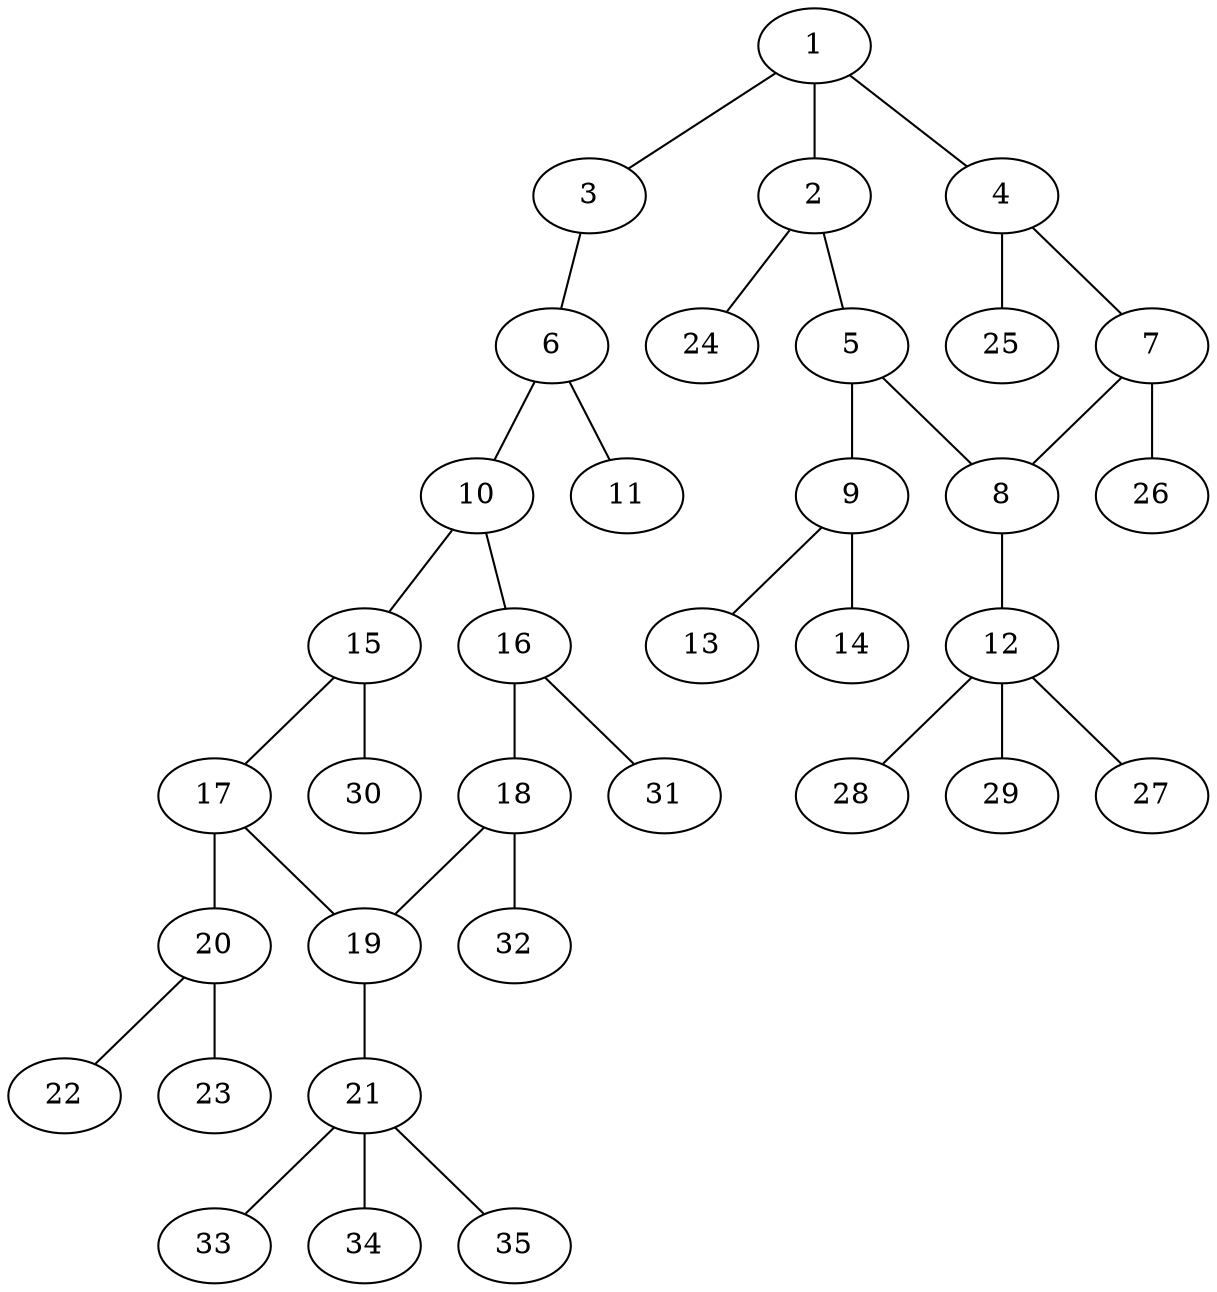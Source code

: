 graph molecule_1957 {
	1	 [chem=C];
	2	 [chem=C];
	1 -- 2	 [valence=2];
	3	 [chem=N];
	1 -- 3	 [valence=1];
	4	 [chem=C];
	1 -- 4	 [valence=1];
	5	 [chem=C];
	2 -- 5	 [valence=1];
	24	 [chem=H];
	2 -- 24	 [valence=1];
	6	 [chem=N];
	3 -- 6	 [valence=2];
	7	 [chem=C];
	4 -- 7	 [valence=2];
	25	 [chem=H];
	4 -- 25	 [valence=1];
	8	 [chem=C];
	5 -- 8	 [valence=2];
	9	 [chem=N];
	5 -- 9	 [valence=1];
	10	 [chem=C];
	6 -- 10	 [valence=1];
	11	 [chem=O];
	6 -- 11	 [valence=1];
	7 -- 8	 [valence=1];
	26	 [chem=H];
	7 -- 26	 [valence=1];
	12	 [chem=C];
	8 -- 12	 [valence=1];
	13	 [chem=O];
	9 -- 13	 [valence=2];
	14	 [chem=O];
	9 -- 14	 [valence=1];
	15	 [chem=C];
	10 -- 15	 [valence=2];
	16	 [chem=C];
	10 -- 16	 [valence=1];
	27	 [chem=H];
	12 -- 27	 [valence=1];
	28	 [chem=H];
	12 -- 28	 [valence=1];
	29	 [chem=H];
	12 -- 29	 [valence=1];
	17	 [chem=C];
	15 -- 17	 [valence=1];
	30	 [chem=H];
	15 -- 30	 [valence=1];
	18	 [chem=C];
	16 -- 18	 [valence=2];
	31	 [chem=H];
	16 -- 31	 [valence=1];
	19	 [chem=C];
	17 -- 19	 [valence=2];
	20	 [chem=N];
	17 -- 20	 [valence=1];
	18 -- 19	 [valence=1];
	32	 [chem=H];
	18 -- 32	 [valence=1];
	21	 [chem=C];
	19 -- 21	 [valence=1];
	22	 [chem=O];
	20 -- 22	 [valence=2];
	23	 [chem=O];
	20 -- 23	 [valence=1];
	33	 [chem=H];
	21 -- 33	 [valence=1];
	34	 [chem=H];
	21 -- 34	 [valence=1];
	35	 [chem=H];
	21 -- 35	 [valence=1];
}
